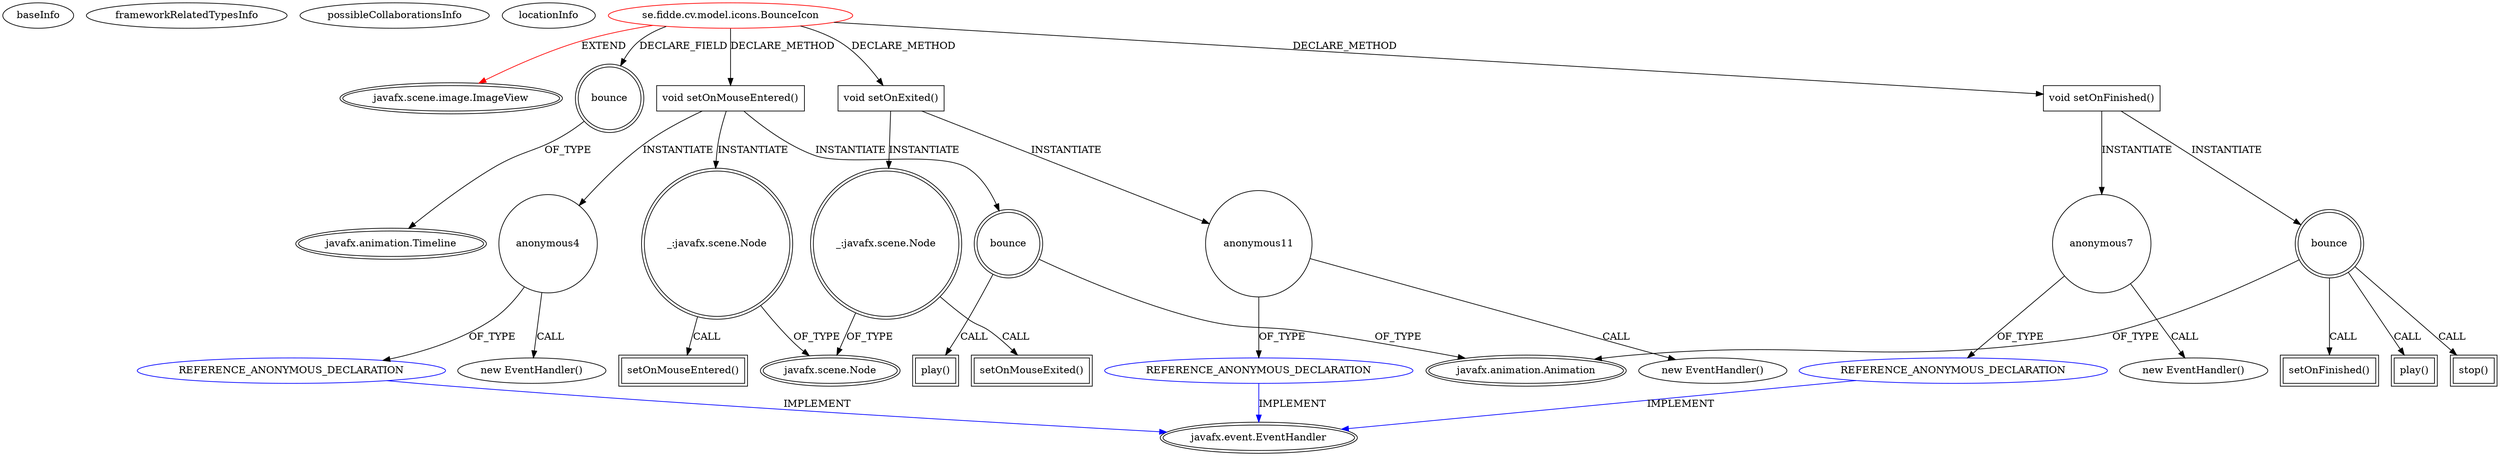 digraph {
baseInfo[graphId=2660,category="extension_graph",isAnonymous=false,possibleRelation=true]
frameworkRelatedTypesInfo[0="javafx.scene.image.ImageView"]
possibleCollaborationsInfo[0="2660~CLIENT_METHOD_DECLARATION-INSTANTIATION-~javafx.scene.image.ImageView ~javafx.event.EventHandler ~false~true"]
locationInfo[projectName="fChristenson-cv",filePath="/fChristenson-cv/cv-master/src/se/fidde/cv/model/icons/BounceIcon.java",contextSignature="BounceIcon",graphId="2660"]
0[label="se.fidde.cv.model.icons.BounceIcon",vertexType="ROOT_CLIENT_CLASS_DECLARATION",isFrameworkType=false,color=red]
1[label="javafx.scene.image.ImageView",vertexType="FRAMEWORK_CLASS_TYPE",isFrameworkType=true,peripheries=2]
2[label="bounce",vertexType="FIELD_DECLARATION",isFrameworkType=true,peripheries=2,shape=circle]
3[label="javafx.animation.Timeline",vertexType="FRAMEWORK_CLASS_TYPE",isFrameworkType=true,peripheries=2]
13[label="void setOnMouseEntered()",vertexType="CLIENT_METHOD_DECLARATION",isFrameworkType=false,shape=box]
14[label="_:javafx.scene.Node",vertexType="VARIABLE_EXPRESION",isFrameworkType=true,peripheries=2,shape=circle]
16[label="javafx.scene.Node",vertexType="FRAMEWORK_CLASS_TYPE",isFrameworkType=true,peripheries=2]
15[label="setOnMouseEntered()",vertexType="INSIDE_CALL",isFrameworkType=true,peripheries=2,shape=box]
18[label="anonymous4",vertexType="VARIABLE_EXPRESION",isFrameworkType=false,shape=circle]
19[label="REFERENCE_ANONYMOUS_DECLARATION",vertexType="REFERENCE_ANONYMOUS_DECLARATION",isFrameworkType=false,color=blue]
20[label="javafx.event.EventHandler",vertexType="FRAMEWORK_INTERFACE_TYPE",isFrameworkType=true,peripheries=2]
17[label="new EventHandler()",vertexType="CONSTRUCTOR_CALL",isFrameworkType=false]
21[label="bounce",vertexType="VARIABLE_EXPRESION",isFrameworkType=true,peripheries=2,shape=circle]
23[label="javafx.animation.Animation",vertexType="FRAMEWORK_CLASS_TYPE",isFrameworkType=true,peripheries=2]
22[label="play()",vertexType="INSIDE_CALL",isFrameworkType=true,peripheries=2,shape=box]
24[label="void setOnFinished()",vertexType="CLIENT_METHOD_DECLARATION",isFrameworkType=false,shape=box]
25[label="bounce",vertexType="VARIABLE_EXPRESION",isFrameworkType=true,peripheries=2,shape=circle]
26[label="setOnFinished()",vertexType="INSIDE_CALL",isFrameworkType=true,peripheries=2,shape=box]
29[label="anonymous7",vertexType="VARIABLE_EXPRESION",isFrameworkType=false,shape=circle]
30[label="REFERENCE_ANONYMOUS_DECLARATION",vertexType="REFERENCE_ANONYMOUS_DECLARATION",isFrameworkType=false,color=blue]
28[label="new EventHandler()",vertexType="CONSTRUCTOR_CALL",isFrameworkType=false]
33[label="play()",vertexType="INSIDE_CALL",isFrameworkType=true,peripheries=2,shape=box]
35[label="stop()",vertexType="INSIDE_CALL",isFrameworkType=true,peripheries=2,shape=box]
36[label="void setOnExited()",vertexType="CLIENT_METHOD_DECLARATION",isFrameworkType=false,shape=box]
37[label="_:javafx.scene.Node",vertexType="VARIABLE_EXPRESION",isFrameworkType=true,peripheries=2,shape=circle]
38[label="setOnMouseExited()",vertexType="INSIDE_CALL",isFrameworkType=true,peripheries=2,shape=box]
41[label="anonymous11",vertexType="VARIABLE_EXPRESION",isFrameworkType=false,shape=circle]
42[label="REFERENCE_ANONYMOUS_DECLARATION",vertexType="REFERENCE_ANONYMOUS_DECLARATION",isFrameworkType=false,color=blue]
40[label="new EventHandler()",vertexType="CONSTRUCTOR_CALL",isFrameworkType=false]
0->1[label="EXTEND",color=red]
0->2[label="DECLARE_FIELD"]
2->3[label="OF_TYPE"]
0->13[label="DECLARE_METHOD"]
13->14[label="INSTANTIATE"]
14->16[label="OF_TYPE"]
14->15[label="CALL"]
13->18[label="INSTANTIATE"]
19->20[label="IMPLEMENT",color=blue]
18->19[label="OF_TYPE"]
18->17[label="CALL"]
13->21[label="INSTANTIATE"]
21->23[label="OF_TYPE"]
21->22[label="CALL"]
0->24[label="DECLARE_METHOD"]
24->25[label="INSTANTIATE"]
25->23[label="OF_TYPE"]
25->26[label="CALL"]
24->29[label="INSTANTIATE"]
30->20[label="IMPLEMENT",color=blue]
29->30[label="OF_TYPE"]
29->28[label="CALL"]
25->33[label="CALL"]
25->35[label="CALL"]
0->36[label="DECLARE_METHOD"]
36->37[label="INSTANTIATE"]
37->16[label="OF_TYPE"]
37->38[label="CALL"]
36->41[label="INSTANTIATE"]
42->20[label="IMPLEMENT",color=blue]
41->42[label="OF_TYPE"]
41->40[label="CALL"]
}
